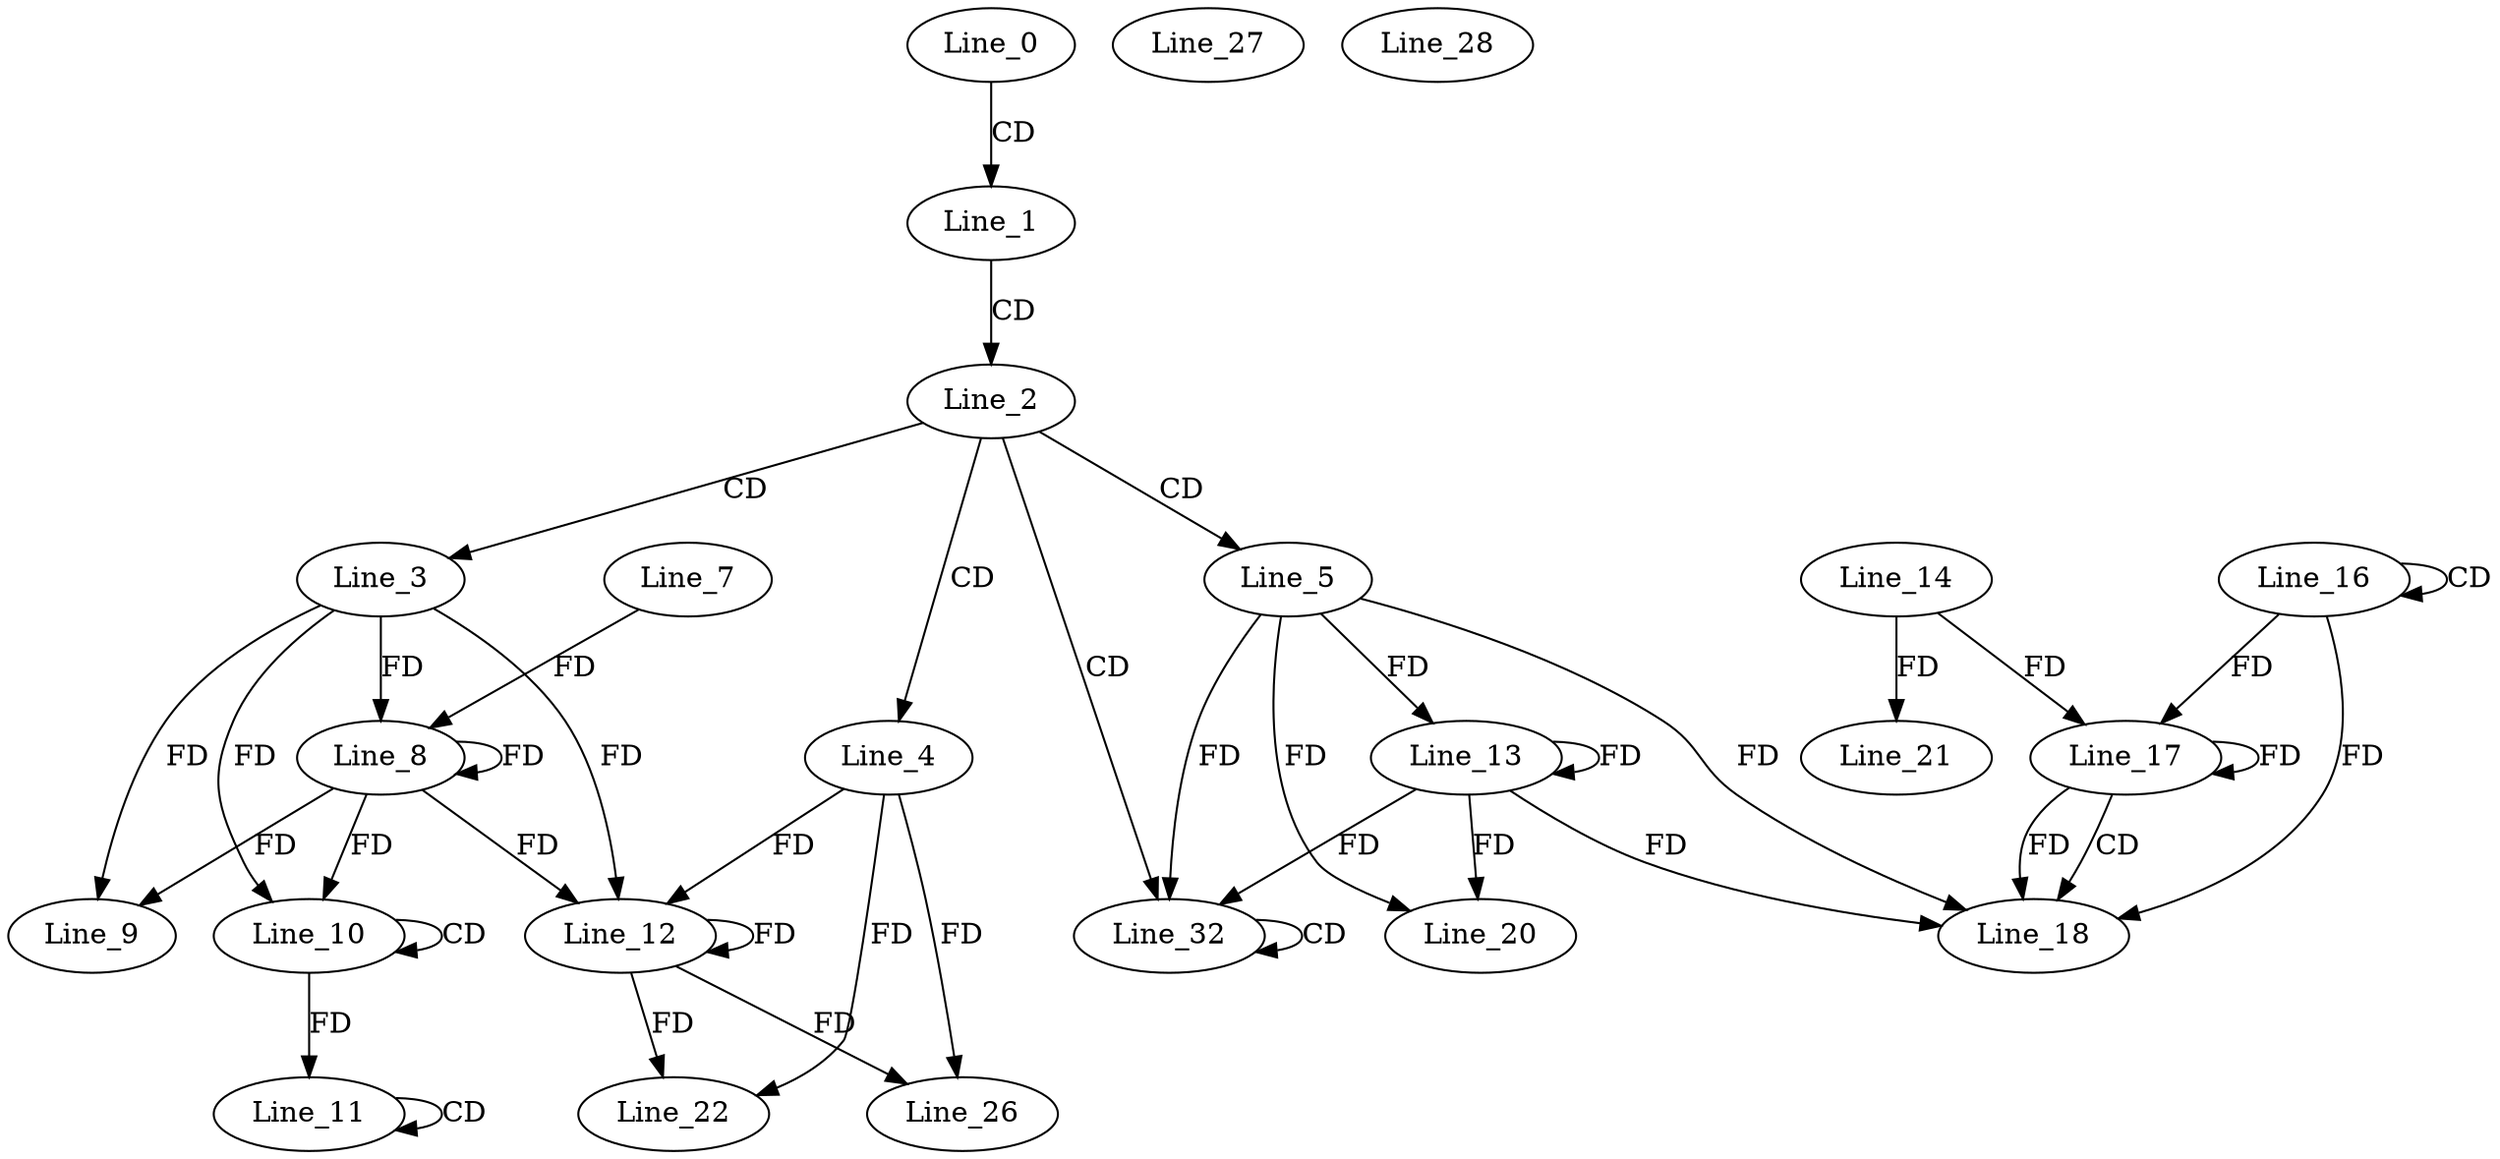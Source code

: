 digraph G {
  Line_0;
  Line_1;
  Line_2;
  Line_3;
  Line_4;
  Line_5;
  Line_8;
  Line_7;
  Line_8;
  Line_9;
  Line_10;
  Line_10;
  Line_11;
  Line_11;
  Line_12;
  Line_12;
  Line_13;
  Line_16;
  Line_16;
  Line_17;
  Line_17;
  Line_14;
  Line_17;
  Line_18;
  Line_20;
  Line_21;
  Line_22;
  Line_26;
  Line_27;
  Line_28;
  Line_32;
  Line_32;
  Line_0 -> Line_1 [ label="CD" ];
  Line_1 -> Line_2 [ label="CD" ];
  Line_2 -> Line_3 [ label="CD" ];
  Line_2 -> Line_4 [ label="CD" ];
  Line_2 -> Line_5 [ label="CD" ];
  Line_3 -> Line_8 [ label="FD" ];
  Line_8 -> Line_8 [ label="FD" ];
  Line_7 -> Line_8 [ label="FD" ];
  Line_3 -> Line_9 [ label="FD" ];
  Line_8 -> Line_9 [ label="FD" ];
  Line_10 -> Line_10 [ label="CD" ];
  Line_3 -> Line_10 [ label="FD" ];
  Line_8 -> Line_10 [ label="FD" ];
  Line_10 -> Line_11 [ label="FD" ];
  Line_11 -> Line_11 [ label="CD" ];
  Line_4 -> Line_12 [ label="FD" ];
  Line_12 -> Line_12 [ label="FD" ];
  Line_3 -> Line_12 [ label="FD" ];
  Line_8 -> Line_12 [ label="FD" ];
  Line_5 -> Line_13 [ label="FD" ];
  Line_13 -> Line_13 [ label="FD" ];
  Line_16 -> Line_16 [ label="CD" ];
  Line_17 -> Line_17 [ label="FD" ];
  Line_16 -> Line_17 [ label="FD" ];
  Line_14 -> Line_17 [ label="FD" ];
  Line_17 -> Line_18 [ label="CD" ];
  Line_5 -> Line_18 [ label="FD" ];
  Line_13 -> Line_18 [ label="FD" ];
  Line_17 -> Line_18 [ label="FD" ];
  Line_16 -> Line_18 [ label="FD" ];
  Line_5 -> Line_20 [ label="FD" ];
  Line_13 -> Line_20 [ label="FD" ];
  Line_14 -> Line_21 [ label="FD" ];
  Line_4 -> Line_22 [ label="FD" ];
  Line_12 -> Line_22 [ label="FD" ];
  Line_4 -> Line_26 [ label="FD" ];
  Line_12 -> Line_26 [ label="FD" ];
  Line_2 -> Line_32 [ label="CD" ];
  Line_32 -> Line_32 [ label="CD" ];
  Line_5 -> Line_32 [ label="FD" ];
  Line_13 -> Line_32 [ label="FD" ];
}
